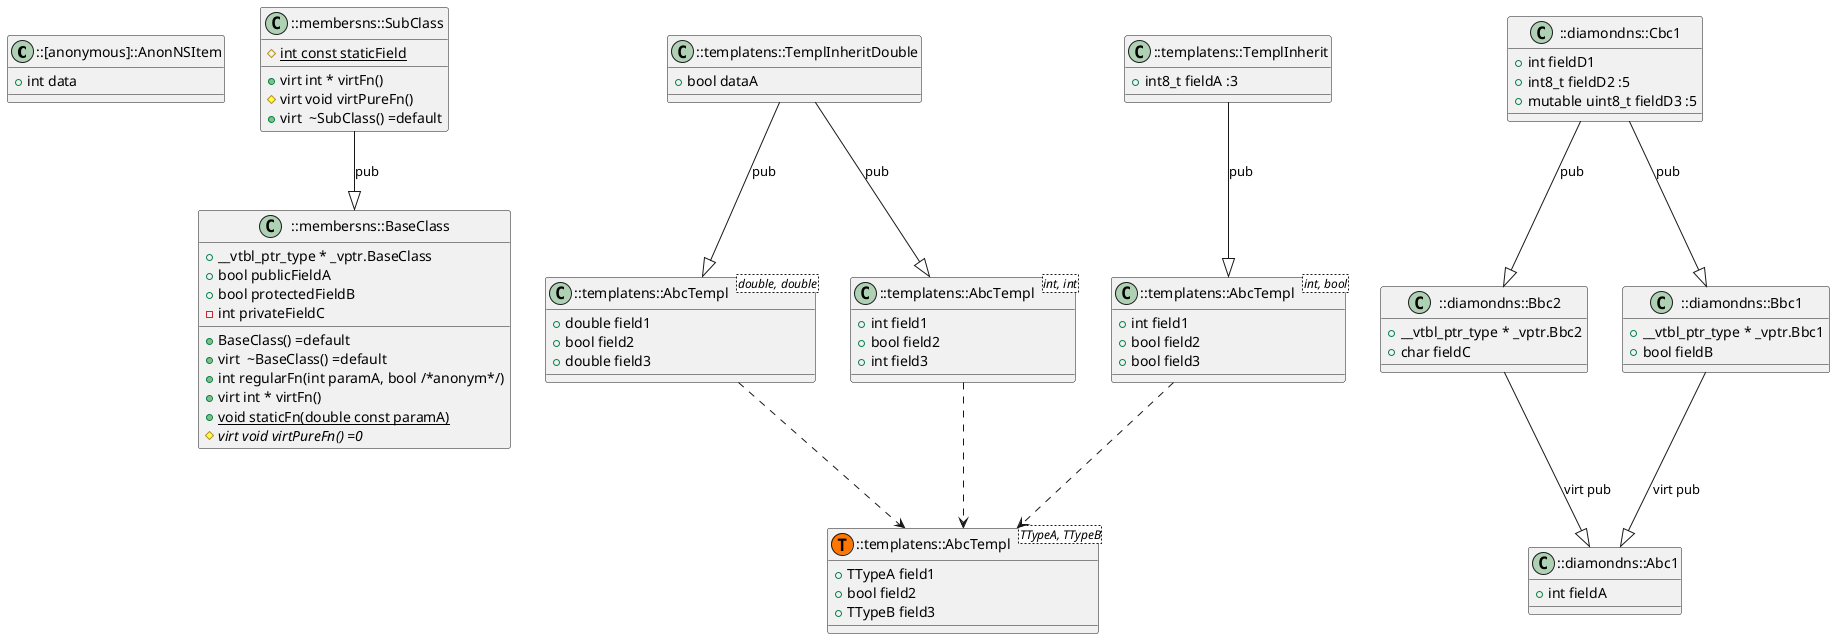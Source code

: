 @startuml

class "::[anonymous]::AnonNSItem" as item_0 {
    {field} + int data
}
class "::membersns::SubClass" as item_1 {
    {field} {static} # int const staticField
    {method} +virt int * virtFn() 
    {method} #virt void virtPureFn() 
    {method} +virt  ~SubClass() =default
}
class "::membersns::BaseClass" as item_2 {
    {field} + __vtbl_ptr_type * _vptr.BaseClass
    {field} + bool publicFieldA
    {field} + bool protectedFieldB
    {field} - int privateFieldC
    {method} +  BaseClass() =default
    {method} +virt  ~BaseClass() =default
    {method} + int regularFn(int paramA, bool /*anonym*/) 
    {method} +virt int * virtFn() 
    {method} {static} + void staticFn(double const paramA) 
    {method} {abstract} #virt void virtPureFn() =0
}
class "::templatens::TemplInheritDouble" as item_3 {
    {field} + bool dataA
}
class "::templatens::TemplInherit" as item_4 {
    {field} + int8_t fieldA :3
}
class "::templatens::AbcTempl" as item_5 <TTypeA, TTypeB> <<T,#FF7700>> {
    {field} + TTypeA field1
    {field} + bool field2
    {field} + TTypeB field3
}
class "::templatens::AbcTempl<double, double>" as item_6 {
    {field} + double field1
    {field} + bool field2
    {field} + double field3
}
class "::templatens::AbcTempl<int, int>" as item_7 {
    {field} + int field1
    {field} + bool field2
    {field} + int field3
}
class "::templatens::AbcTempl<int, bool>" as item_8 {
    {field} + int field1
    {field} + bool field2
    {field} + bool field3
}
class "::diamondns::Cbc1" as item_9 {
    {field} + int fieldD1
    {field} + int8_t fieldD2 :5
    {field} + mutable uint8_t fieldD3 :5
}
class "::diamondns::Bbc2" as item_10 {
    {field} + __vtbl_ptr_type * _vptr.Bbc2
    {field} + char fieldC
}
class "::diamondns::Bbc1" as item_11 {
    {field} + __vtbl_ptr_type * _vptr.Bbc1
    {field} + bool fieldB
}
class "::diamondns::Abc1" as item_12 {
    {field} + int fieldA
}

' ::membersns::SubClass --|> ::membersns::BaseClass
item_1 --|> item_2: "pub"
' ::templatens::TemplInheritDouble --|> ::templatens::AbcTempl<int, int>
item_3 --|> item_7: "pub"
' ::templatens::TemplInheritDouble --|> ::templatens::AbcTempl<double, double>
item_3 --|> item_6: "pub"
' ::templatens::TemplInherit --|> ::templatens::AbcTempl<int, bool>
item_4 --|> item_8: "pub"
' ::templatens::AbcTempl<double, double> ..> ::templatens::AbcTempl
item_6 ..> item_5
' ::templatens::AbcTempl<int, int> ..> ::templatens::AbcTempl
item_7 ..> item_5
' ::templatens::AbcTempl<int, bool> ..> ::templatens::AbcTempl
item_8 ..> item_5
' ::diamondns::Cbc1 --|> ::diamondns::Bbc1
item_9 --|> item_11: "pub"
' ::diamondns::Cbc1 --|> ::diamondns::Bbc2
item_9 --|> item_10: "pub"
' ::diamondns::Bbc2 --|> ::diamondns::Abc1
item_10 --|> item_12: "virt pub"
' ::diamondns::Bbc1 --|> ::diamondns::Abc1
item_11 --|> item_12: "virt pub"

@enduml
